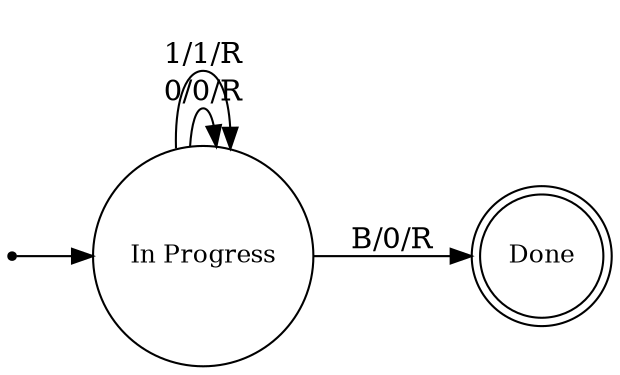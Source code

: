 digraph TuringMachine {
	rankdir=LR;
	node [shape = circle, label="In Progress", fontsize=12] InProgress;
	node [shape = doublecircle, label="Done", fontsize=12] Done;
	node [shape = point ]; start
	start -> InProgress;
	InProgress -> InProgress [ label = "0/0/R" ];
	InProgress -> InProgress [ label = "1/1/R" ];
	InProgress -> Done [ label = "B/0/R" ];
}
